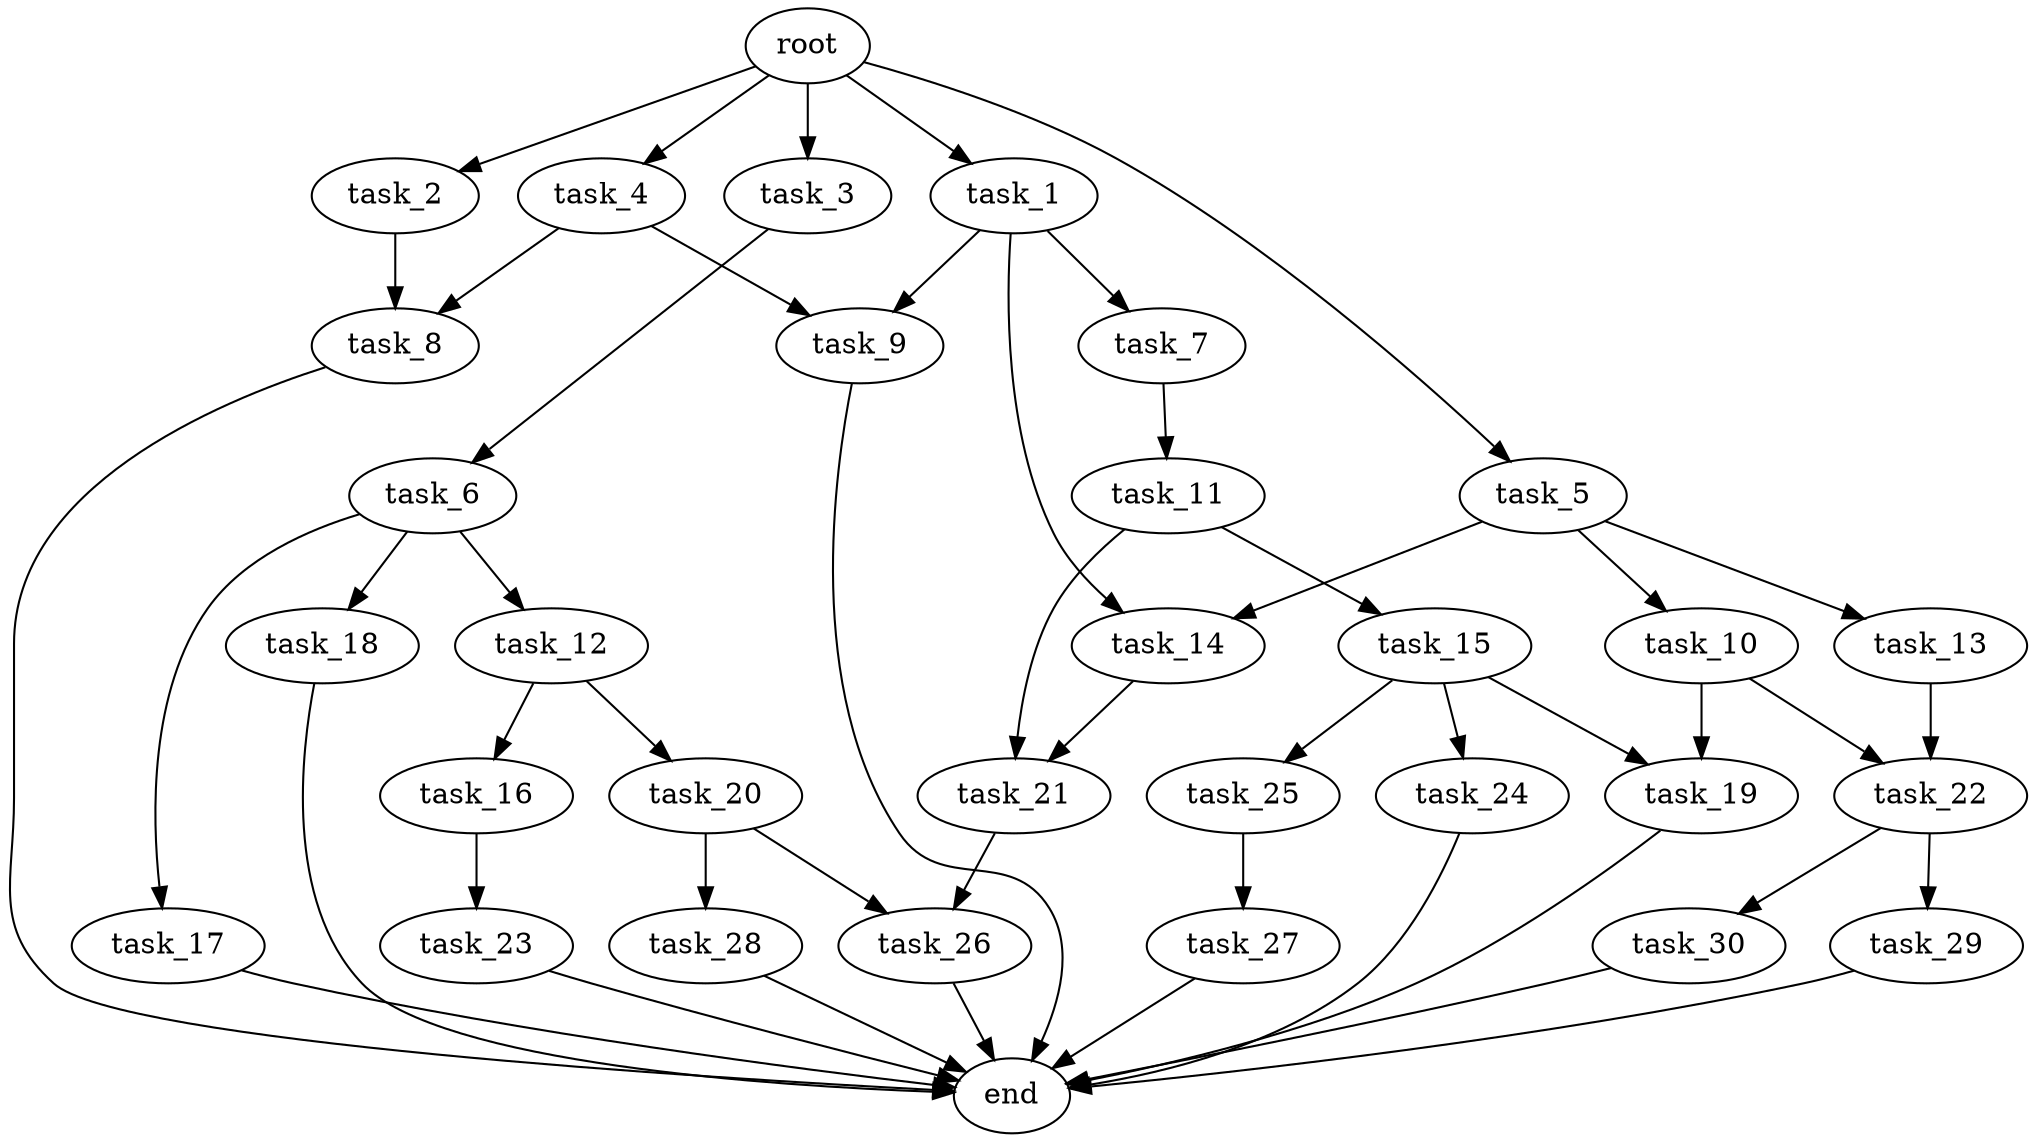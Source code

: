digraph G {
  root [size="0.000000e+00"];
  task_1 [size="6.459669e+10"];
  task_2 [size="5.126014e+10"];
  task_3 [size="1.610383e+10"];
  task_4 [size="2.208659e+10"];
  task_5 [size="8.347649e+10"];
  task_6 [size="1.944068e+10"];
  task_7 [size="1.814398e+10"];
  task_8 [size="7.996801e+10"];
  task_9 [size="8.522659e+10"];
  task_10 [size="8.514026e+10"];
  task_11 [size="9.323766e+10"];
  task_12 [size="9.943136e+10"];
  task_13 [size="4.613191e+10"];
  task_14 [size="5.497096e+10"];
  task_15 [size="2.907236e+10"];
  task_16 [size="6.745602e+09"];
  task_17 [size="9.829258e+09"];
  task_18 [size="7.256167e+10"];
  task_19 [size="4.872417e+10"];
  task_20 [size="3.309178e+10"];
  task_21 [size="1.283023e+10"];
  task_22 [size="6.555074e+10"];
  task_23 [size="1.001351e+10"];
  task_24 [size="6.195538e+10"];
  task_25 [size="9.001286e+10"];
  task_26 [size="3.178542e+10"];
  task_27 [size="4.507009e+10"];
  task_28 [size="6.163808e+10"];
  task_29 [size="3.057449e+10"];
  task_30 [size="5.842115e+10"];
  end [size="0.000000e+00"];

  root -> task_1 [size="1.000000e-12"];
  root -> task_2 [size="1.000000e-12"];
  root -> task_3 [size="1.000000e-12"];
  root -> task_4 [size="1.000000e-12"];
  root -> task_5 [size="1.000000e-12"];
  task_1 -> task_7 [size="1.814398e+08"];
  task_1 -> task_9 [size="4.261330e+08"];
  task_1 -> task_14 [size="2.748548e+08"];
  task_2 -> task_8 [size="3.998400e+08"];
  task_3 -> task_6 [size="1.944068e+08"];
  task_4 -> task_8 [size="3.998400e+08"];
  task_4 -> task_9 [size="4.261330e+08"];
  task_5 -> task_10 [size="8.514026e+08"];
  task_5 -> task_13 [size="4.613191e+08"];
  task_5 -> task_14 [size="2.748548e+08"];
  task_6 -> task_12 [size="9.943136e+08"];
  task_6 -> task_17 [size="9.829258e+07"];
  task_6 -> task_18 [size="7.256167e+08"];
  task_7 -> task_11 [size="9.323766e+08"];
  task_8 -> end [size="1.000000e-12"];
  task_9 -> end [size="1.000000e-12"];
  task_10 -> task_19 [size="2.436208e+08"];
  task_10 -> task_22 [size="3.277537e+08"];
  task_11 -> task_15 [size="2.907236e+08"];
  task_11 -> task_21 [size="6.415116e+07"];
  task_12 -> task_16 [size="6.745602e+07"];
  task_12 -> task_20 [size="3.309178e+08"];
  task_13 -> task_22 [size="3.277537e+08"];
  task_14 -> task_21 [size="6.415116e+07"];
  task_15 -> task_19 [size="2.436208e+08"];
  task_15 -> task_24 [size="6.195538e+08"];
  task_15 -> task_25 [size="9.001286e+08"];
  task_16 -> task_23 [size="1.001351e+08"];
  task_17 -> end [size="1.000000e-12"];
  task_18 -> end [size="1.000000e-12"];
  task_19 -> end [size="1.000000e-12"];
  task_20 -> task_26 [size="1.589271e+08"];
  task_20 -> task_28 [size="6.163808e+08"];
  task_21 -> task_26 [size="1.589271e+08"];
  task_22 -> task_29 [size="3.057449e+08"];
  task_22 -> task_30 [size="5.842115e+08"];
  task_23 -> end [size="1.000000e-12"];
  task_24 -> end [size="1.000000e-12"];
  task_25 -> task_27 [size="4.507009e+08"];
  task_26 -> end [size="1.000000e-12"];
  task_27 -> end [size="1.000000e-12"];
  task_28 -> end [size="1.000000e-12"];
  task_29 -> end [size="1.000000e-12"];
  task_30 -> end [size="1.000000e-12"];
}
